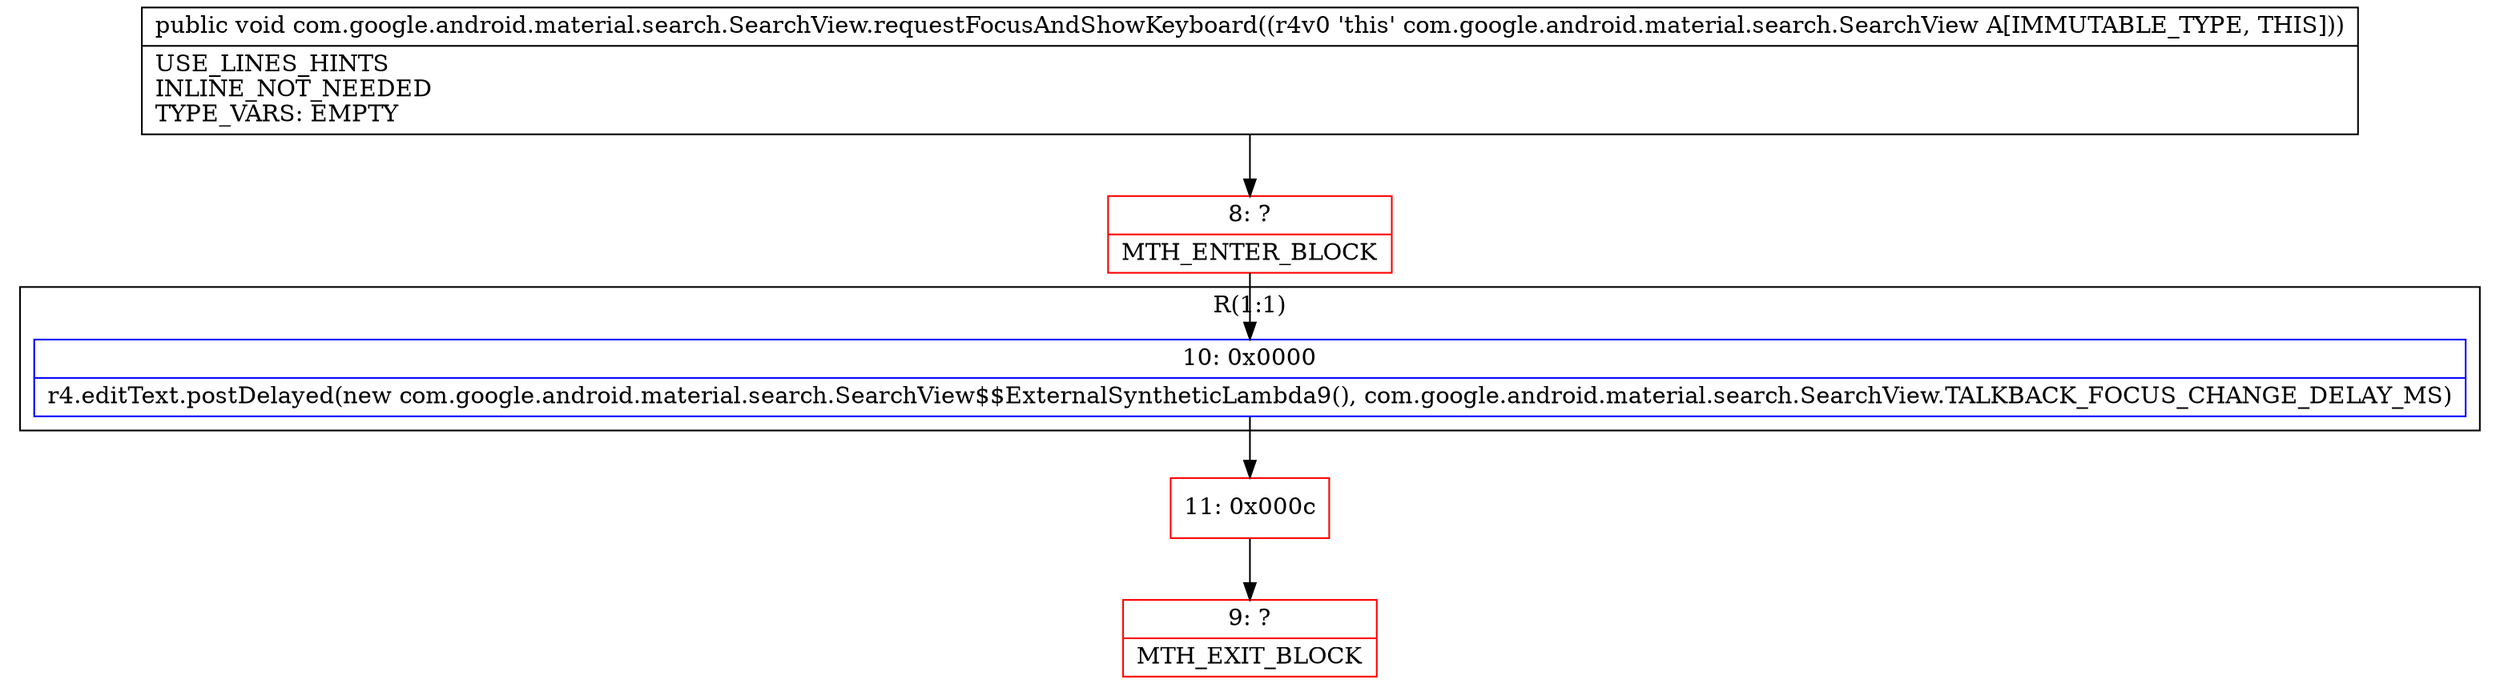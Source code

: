 digraph "CFG forcom.google.android.material.search.SearchView.requestFocusAndShowKeyboard()V" {
subgraph cluster_Region_154640457 {
label = "R(1:1)";
node [shape=record,color=blue];
Node_10 [shape=record,label="{10\:\ 0x0000|r4.editText.postDelayed(new com.google.android.material.search.SearchView$$ExternalSyntheticLambda9(), com.google.android.material.search.SearchView.TALKBACK_FOCUS_CHANGE_DELAY_MS)\l}"];
}
Node_8 [shape=record,color=red,label="{8\:\ ?|MTH_ENTER_BLOCK\l}"];
Node_11 [shape=record,color=red,label="{11\:\ 0x000c}"];
Node_9 [shape=record,color=red,label="{9\:\ ?|MTH_EXIT_BLOCK\l}"];
MethodNode[shape=record,label="{public void com.google.android.material.search.SearchView.requestFocusAndShowKeyboard((r4v0 'this' com.google.android.material.search.SearchView A[IMMUTABLE_TYPE, THIS]))  | USE_LINES_HINTS\lINLINE_NOT_NEEDED\lTYPE_VARS: EMPTY\l}"];
MethodNode -> Node_8;Node_10 -> Node_11;
Node_8 -> Node_10;
Node_11 -> Node_9;
}

